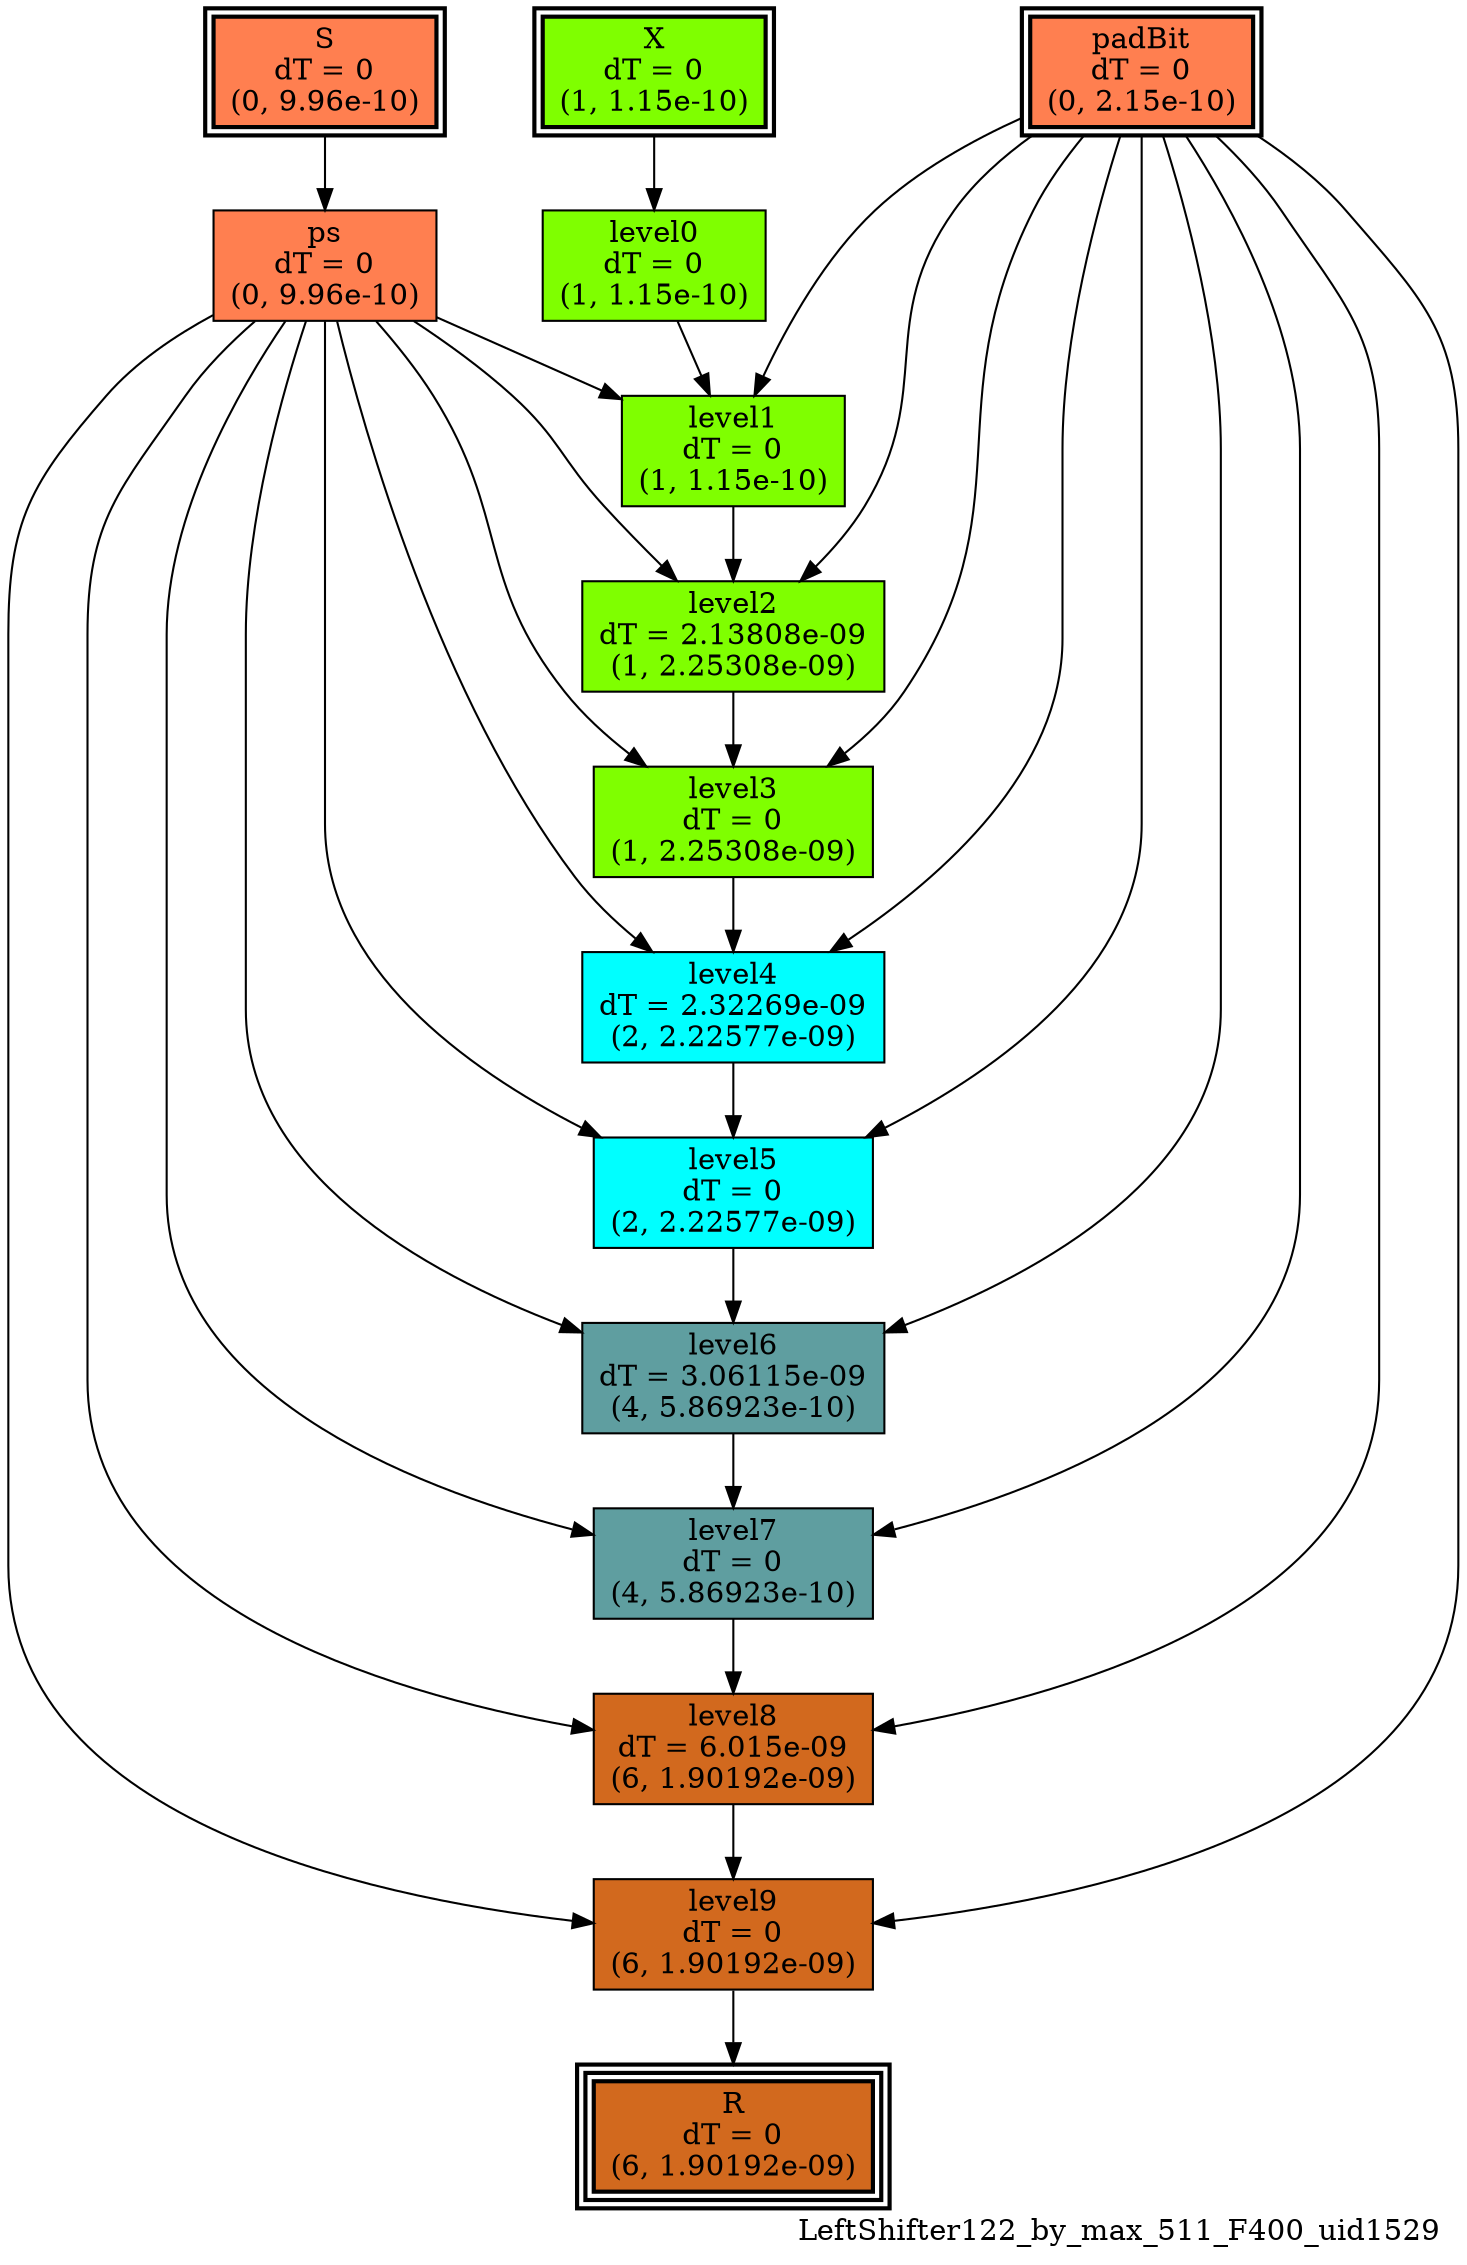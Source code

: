 digraph LeftShifter122_by_max_511_F400_uid1529
{
	//graph drawing options
	label=LeftShifter122_by_max_511_F400_uid1529;
	labelloc=bottom;
	labeljust=right;
	ratio=auto;
	nodesep=0.25;
	ranksep=0.5;

	//input/output signals of operator LeftShifter122_by_max_511_F400_uid1529
	X__LeftShifter122_by_max_511_F400_uid1529 [ label="X\ndT = 0\n(1, 1.15e-10)", shape=box, color=black, style="bold, filled", fillcolor=chartreuse, peripheries=2 ];
	S__LeftShifter122_by_max_511_F400_uid1529 [ label="S\ndT = 0\n(0, 9.96e-10)", shape=box, color=black, style="bold, filled", fillcolor=coral, peripheries=2 ];
	padBit__LeftShifter122_by_max_511_F400_uid1529 [ label="padBit\ndT = 0\n(0, 2.15e-10)", shape=box, color=black, style="bold, filled", fillcolor=coral, peripheries=2 ];
	R__LeftShifter122_by_max_511_F400_uid1529 [ label="R\ndT = 0\n(6, 1.90192e-09)", shape=box, color=black, style="bold, filled", fillcolor=chocolate, peripheries=3 ];
	{rank=same X__LeftShifter122_by_max_511_F400_uid1529, S__LeftShifter122_by_max_511_F400_uid1529, padBit__LeftShifter122_by_max_511_F400_uid1529};
	{rank=same R__LeftShifter122_by_max_511_F400_uid1529};
	//internal signals of operator LeftShifter122_by_max_511_F400_uid1529
	ps__LeftShifter122_by_max_511_F400_uid1529 [ label="ps\ndT = 0\n(0, 9.96e-10)", shape=box, color=black, style=filled, fillcolor=coral, peripheries=1 ];
	level0__LeftShifter122_by_max_511_F400_uid1529 [ label="level0\ndT = 0\n(1, 1.15e-10)", shape=box, color=black, style=filled, fillcolor=chartreuse, peripheries=1 ];
	level1__LeftShifter122_by_max_511_F400_uid1529 [ label="level1\ndT = 0\n(1, 1.15e-10)", shape=box, color=black, style=filled, fillcolor=chartreuse, peripheries=1 ];
	level2__LeftShifter122_by_max_511_F400_uid1529 [ label="level2\ndT = 2.13808e-09\n(1, 2.25308e-09)", shape=box, color=black, style=filled, fillcolor=chartreuse, peripheries=1 ];
	level3__LeftShifter122_by_max_511_F400_uid1529 [ label="level3\ndT = 0\n(1, 2.25308e-09)", shape=box, color=black, style=filled, fillcolor=chartreuse, peripheries=1 ];
	level4__LeftShifter122_by_max_511_F400_uid1529 [ label="level4\ndT = 2.32269e-09\n(2, 2.22577e-09)", shape=box, color=black, style=filled, fillcolor=cyan, peripheries=1 ];
	level5__LeftShifter122_by_max_511_F400_uid1529 [ label="level5\ndT = 0\n(2, 2.22577e-09)", shape=box, color=black, style=filled, fillcolor=cyan, peripheries=1 ];
	level6__LeftShifter122_by_max_511_F400_uid1529 [ label="level6\ndT = 3.06115e-09\n(4, 5.86923e-10)", shape=box, color=black, style=filled, fillcolor=cadetblue, peripheries=1 ];
	level7__LeftShifter122_by_max_511_F400_uid1529 [ label="level7\ndT = 0\n(4, 5.86923e-10)", shape=box, color=black, style=filled, fillcolor=cadetblue, peripheries=1 ];
	level8__LeftShifter122_by_max_511_F400_uid1529 [ label="level8\ndT = 6.015e-09\n(6, 1.90192e-09)", shape=box, color=black, style=filled, fillcolor=chocolate, peripheries=1 ];
	level9__LeftShifter122_by_max_511_F400_uid1529 [ label="level9\ndT = 0\n(6, 1.90192e-09)", shape=box, color=black, style=filled, fillcolor=chocolate, peripheries=1 ];

	//subcomponents of operator LeftShifter122_by_max_511_F400_uid1529

	//input and internal signal connections of operator LeftShifter122_by_max_511_F400_uid1529
	X__LeftShifter122_by_max_511_F400_uid1529 -> level0__LeftShifter122_by_max_511_F400_uid1529 [ arrowhead=normal, arrowsize=1.0, arrowtail=normal, color=black, dir=forward  ];
	S__LeftShifter122_by_max_511_F400_uid1529 -> ps__LeftShifter122_by_max_511_F400_uid1529 [ arrowhead=normal, arrowsize=1.0, arrowtail=normal, color=black, dir=forward  ];
	padBit__LeftShifter122_by_max_511_F400_uid1529 -> level1__LeftShifter122_by_max_511_F400_uid1529 [ arrowhead=normal, arrowsize=1.0, arrowtail=normal, color=black, dir=forward  ];
	padBit__LeftShifter122_by_max_511_F400_uid1529 -> level2__LeftShifter122_by_max_511_F400_uid1529 [ arrowhead=normal, arrowsize=1.0, arrowtail=normal, color=black, dir=forward  ];
	padBit__LeftShifter122_by_max_511_F400_uid1529 -> level3__LeftShifter122_by_max_511_F400_uid1529 [ arrowhead=normal, arrowsize=1.0, arrowtail=normal, color=black, dir=forward  ];
	padBit__LeftShifter122_by_max_511_F400_uid1529 -> level4__LeftShifter122_by_max_511_F400_uid1529 [ arrowhead=normal, arrowsize=1.0, arrowtail=normal, color=black, dir=forward  ];
	padBit__LeftShifter122_by_max_511_F400_uid1529 -> level5__LeftShifter122_by_max_511_F400_uid1529 [ arrowhead=normal, arrowsize=1.0, arrowtail=normal, color=black, dir=forward  ];
	padBit__LeftShifter122_by_max_511_F400_uid1529 -> level6__LeftShifter122_by_max_511_F400_uid1529 [ arrowhead=normal, arrowsize=1.0, arrowtail=normal, color=black, dir=forward  ];
	padBit__LeftShifter122_by_max_511_F400_uid1529 -> level7__LeftShifter122_by_max_511_F400_uid1529 [ arrowhead=normal, arrowsize=1.0, arrowtail=normal, color=black, dir=forward  ];
	padBit__LeftShifter122_by_max_511_F400_uid1529 -> level8__LeftShifter122_by_max_511_F400_uid1529 [ arrowhead=normal, arrowsize=1.0, arrowtail=normal, color=black, dir=forward  ];
	padBit__LeftShifter122_by_max_511_F400_uid1529 -> level9__LeftShifter122_by_max_511_F400_uid1529 [ arrowhead=normal, arrowsize=1.0, arrowtail=normal, color=black, dir=forward  ];
	ps__LeftShifter122_by_max_511_F400_uid1529 -> level1__LeftShifter122_by_max_511_F400_uid1529 [ arrowhead=normal, arrowsize=1.0, arrowtail=normal, color=black, dir=forward  ];
	ps__LeftShifter122_by_max_511_F400_uid1529 -> level2__LeftShifter122_by_max_511_F400_uid1529 [ arrowhead=normal, arrowsize=1.0, arrowtail=normal, color=black, dir=forward  ];
	ps__LeftShifter122_by_max_511_F400_uid1529 -> level3__LeftShifter122_by_max_511_F400_uid1529 [ arrowhead=normal, arrowsize=1.0, arrowtail=normal, color=black, dir=forward  ];
	ps__LeftShifter122_by_max_511_F400_uid1529 -> level4__LeftShifter122_by_max_511_F400_uid1529 [ arrowhead=normal, arrowsize=1.0, arrowtail=normal, color=black, dir=forward  ];
	ps__LeftShifter122_by_max_511_F400_uid1529 -> level5__LeftShifter122_by_max_511_F400_uid1529 [ arrowhead=normal, arrowsize=1.0, arrowtail=normal, color=black, dir=forward  ];
	ps__LeftShifter122_by_max_511_F400_uid1529 -> level6__LeftShifter122_by_max_511_F400_uid1529 [ arrowhead=normal, arrowsize=1.0, arrowtail=normal, color=black, dir=forward  ];
	ps__LeftShifter122_by_max_511_F400_uid1529 -> level7__LeftShifter122_by_max_511_F400_uid1529 [ arrowhead=normal, arrowsize=1.0, arrowtail=normal, color=black, dir=forward  ];
	ps__LeftShifter122_by_max_511_F400_uid1529 -> level8__LeftShifter122_by_max_511_F400_uid1529 [ arrowhead=normal, arrowsize=1.0, arrowtail=normal, color=black, dir=forward  ];
	ps__LeftShifter122_by_max_511_F400_uid1529 -> level9__LeftShifter122_by_max_511_F400_uid1529 [ arrowhead=normal, arrowsize=1.0, arrowtail=normal, color=black, dir=forward  ];
	level0__LeftShifter122_by_max_511_F400_uid1529 -> level1__LeftShifter122_by_max_511_F400_uid1529 [ arrowhead=normal, arrowsize=1.0, arrowtail=normal, color=black, dir=forward  ];
	level1__LeftShifter122_by_max_511_F400_uid1529 -> level2__LeftShifter122_by_max_511_F400_uid1529 [ arrowhead=normal, arrowsize=1.0, arrowtail=normal, color=black, dir=forward  ];
	level2__LeftShifter122_by_max_511_F400_uid1529 -> level3__LeftShifter122_by_max_511_F400_uid1529 [ arrowhead=normal, arrowsize=1.0, arrowtail=normal, color=black, dir=forward  ];
	level3__LeftShifter122_by_max_511_F400_uid1529 -> level4__LeftShifter122_by_max_511_F400_uid1529 [ arrowhead=normal, arrowsize=1.0, arrowtail=normal, color=black, dir=forward  ];
	level4__LeftShifter122_by_max_511_F400_uid1529 -> level5__LeftShifter122_by_max_511_F400_uid1529 [ arrowhead=normal, arrowsize=1.0, arrowtail=normal, color=black, dir=forward  ];
	level5__LeftShifter122_by_max_511_F400_uid1529 -> level6__LeftShifter122_by_max_511_F400_uid1529 [ arrowhead=normal, arrowsize=1.0, arrowtail=normal, color=black, dir=forward  ];
	level6__LeftShifter122_by_max_511_F400_uid1529 -> level7__LeftShifter122_by_max_511_F400_uid1529 [ arrowhead=normal, arrowsize=1.0, arrowtail=normal, color=black, dir=forward  ];
	level7__LeftShifter122_by_max_511_F400_uid1529 -> level8__LeftShifter122_by_max_511_F400_uid1529 [ arrowhead=normal, arrowsize=1.0, arrowtail=normal, color=black, dir=forward  ];
	level8__LeftShifter122_by_max_511_F400_uid1529 -> level9__LeftShifter122_by_max_511_F400_uid1529 [ arrowhead=normal, arrowsize=1.0, arrowtail=normal, color=black, dir=forward  ];
	level9__LeftShifter122_by_max_511_F400_uid1529 -> R__LeftShifter122_by_max_511_F400_uid1529 [ arrowhead=normal, arrowsize=1.0, arrowtail=normal, color=black, dir=forward  ];
}

